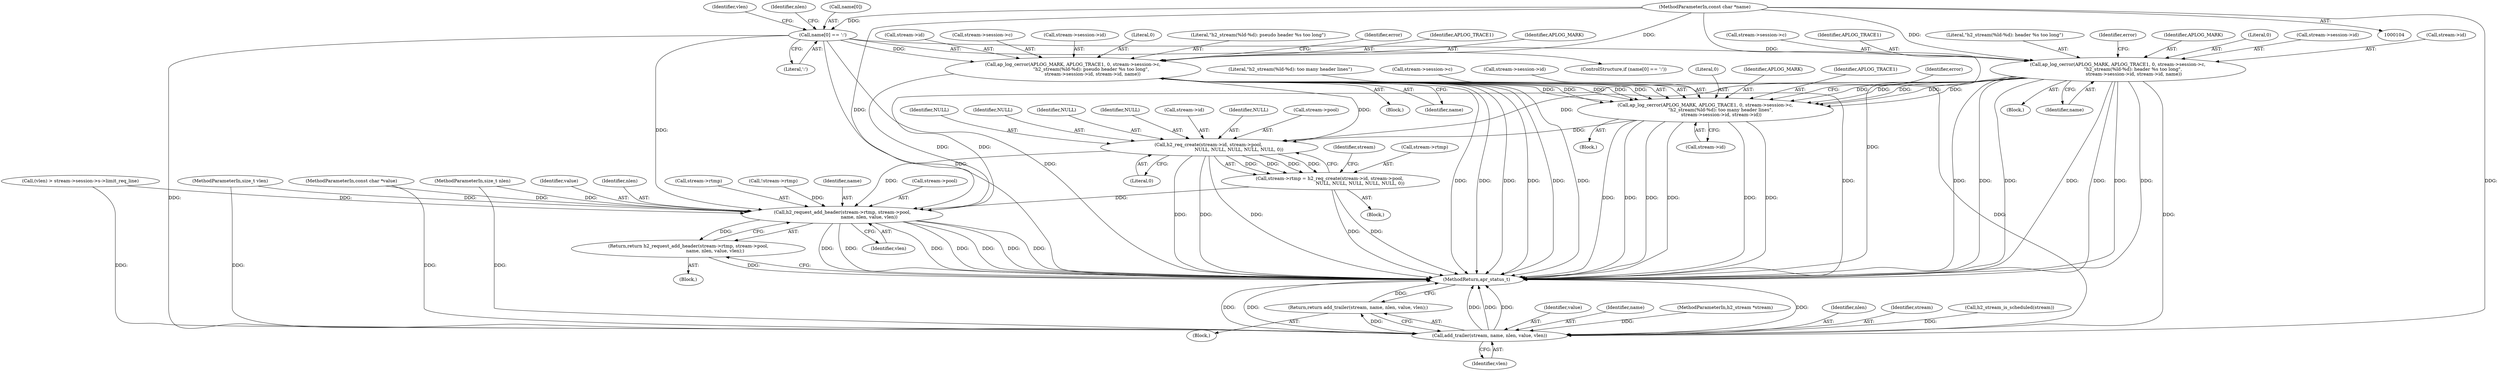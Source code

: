 digraph "0_httpd_29c63b786ae028d82405421585e91283c8fa0da3_0@array" {
"1000129" [label="(Call,name[0] == ':')"];
"1000106" [label="(MethodParameterIn,const char *name)"];
"1000146" [label="(Call,ap_log_cerror(APLOG_MARK, APLOG_TRACE1, 0, stream->session->c,\n                          \"h2_stream(%ld-%d): pseudo header %s too long\", \n                           stream->session->id, stream->id, name))"];
"1000240" [label="(Call,ap_log_cerror(APLOG_MARK, APLOG_TRACE1, 0, stream->session->c,\n                      \"h2_stream(%ld-%d): too many header lines\", \n                      stream->session->id, stream->id))"];
"1000292" [label="(Call,h2_req_create(stream->id, stream->pool, \n                                         NULL, NULL, NULL, NULL, NULL, 0))"];
"1000288" [label="(Call,stream->rtmp = h2_req_create(stream->id, stream->pool, \n                                         NULL, NULL, NULL, NULL, NULL, 0))"];
"1000315" [label="(Call,h2_request_add_header(stream->rtmp, stream->pool,\n                                     name, nlen, value, vlen))"];
"1000314" [label="(Return,return h2_request_add_header(stream->rtmp, stream->pool,\n                                     name, nlen, value, vlen);)"];
"1000266" [label="(Call,add_trailer(stream, name, nlen, value, vlen))"];
"1000265" [label="(Return,return add_trailer(stream, name, nlen, value, vlen);)"];
"1000184" [label="(Call,ap_log_cerror(APLOG_MARK, APLOG_TRACE1, 0, stream->session->c,\n                      \"h2_stream(%ld-%d): header %s too long\", \n                      stream->session->id, stream->id, name))"];
"1000283" [label="(Call,!stream->rtmp)"];
"1000193" [label="(Literal,\"h2_stream(%ld-%d): header %s too long\")"];
"1000241" [label="(Identifier,APLOG_MARK)"];
"1000301" [label="(Identifier,NULL)"];
"1000204" [label="(Identifier,error)"];
"1000322" [label="(Identifier,name)"];
"1000185" [label="(Identifier,APLOG_MARK)"];
"1000187" [label="(Literal,0)"];
"1000148" [label="(Identifier,APLOG_TRACE1)"];
"1000147" [label="(Identifier,APLOG_MARK)"];
"1000172" [label="(Identifier,nlen)"];
"1000107" [label="(MethodParameterIn,size_t nlen)"];
"1000183" [label="(Block,)"];
"1000281" [label="(Block,)"];
"1000296" [label="(Call,stream->pool)"];
"1000255" [label="(Call,stream->id)"];
"1000319" [label="(Call,stream->pool)"];
"1000326" [label="(MethodReturn,apr_status_t)"];
"1000145" [label="(Block,)"];
"1000292" [label="(Call,h2_req_create(stream->id, stream->pool, \n                                         NULL, NULL, NULL, NULL, NULL, 0))"];
"1000270" [label="(Identifier,value)"];
"1000106" [label="(MethodParameterIn,const char *name)"];
"1000130" [label="(Call,name[0])"];
"1000299" [label="(Identifier,NULL)"];
"1000146" [label="(Call,ap_log_cerror(APLOG_MARK, APLOG_TRACE1, 0, stream->session->c,\n                          \"h2_stream(%ld-%d): pseudo header %s too long\", \n                           stream->session->id, stream->id, name))"];
"1000164" [label="(Identifier,name)"];
"1000268" [label="(Identifier,name)"];
"1000265" [label="(Return,return add_trailer(stream, name, nlen, value, vlen);)"];
"1000324" [label="(Identifier,value)"];
"1000105" [label="(MethodParameterIn,h2_stream *stream)"];
"1000303" [label="(Identifier,NULL)"];
"1000266" [label="(Call,add_trailer(stream, name, nlen, value, vlen))"];
"1000314" [label="(Return,return h2_request_add_header(stream->rtmp, stream->pool,\n                                     name, nlen, value, vlen);)"];
"1000242" [label="(Identifier,APLOG_TRACE1)"];
"1000325" [label="(Identifier,vlen)"];
"1000129" [label="(Call,name[0] == ':')"];
"1000220" [label="(Block,)"];
"1000259" [label="(Identifier,error)"];
"1000308" [label="(Identifier,stream)"];
"1000271" [label="(Identifier,vlen)"];
"1000137" [label="(Identifier,vlen)"];
"1000161" [label="(Call,stream->id)"];
"1000194" [label="(Call,stream->session->id)"];
"1000304" [label="(Literal,0)"];
"1000199" [label="(Call,stream->id)"];
"1000150" [label="(Call,stream->session->c)"];
"1000156" [label="(Call,stream->session->id)"];
"1000323" [label="(Identifier,nlen)"];
"1000133" [label="(Literal,':')"];
"1000136" [label="(Call,(vlen) > stream->session->s->limit_req_line)"];
"1000269" [label="(Identifier,nlen)"];
"1000188" [label="(Call,stream->session->c)"];
"1000249" [label="(Literal,\"h2_stream(%ld-%d): too many header lines\")"];
"1000149" [label="(Literal,0)"];
"1000202" [label="(Identifier,name)"];
"1000184" [label="(Call,ap_log_cerror(APLOG_MARK, APLOG_TRACE1, 0, stream->session->c,\n                      \"h2_stream(%ld-%d): header %s too long\", \n                      stream->session->id, stream->id, name))"];
"1000315" [label="(Call,h2_request_add_header(stream->rtmp, stream->pool,\n                                     name, nlen, value, vlen))"];
"1000244" [label="(Call,stream->session->c)"];
"1000267" [label="(Identifier,stream)"];
"1000262" [label="(Call,h2_stream_is_scheduled(stream))"];
"1000264" [label="(Block,)"];
"1000109" [label="(MethodParameterIn,size_t vlen)"];
"1000155" [label="(Literal,\"h2_stream(%ld-%d): pseudo header %s too long\")"];
"1000108" [label="(MethodParameterIn,const char *value)"];
"1000250" [label="(Call,stream->session->id)"];
"1000166" [label="(Identifier,error)"];
"1000302" [label="(Identifier,NULL)"];
"1000243" [label="(Literal,0)"];
"1000316" [label="(Call,stream->rtmp)"];
"1000240" [label="(Call,ap_log_cerror(APLOG_MARK, APLOG_TRACE1, 0, stream->session->c,\n                      \"h2_stream(%ld-%d): too many header lines\", \n                      stream->session->id, stream->id))"];
"1000300" [label="(Identifier,NULL)"];
"1000287" [label="(Block,)"];
"1000293" [label="(Call,stream->id)"];
"1000186" [label="(Identifier,APLOG_TRACE1)"];
"1000128" [label="(ControlStructure,if (name[0] == ':'))"];
"1000288" [label="(Call,stream->rtmp = h2_req_create(stream->id, stream->pool, \n                                         NULL, NULL, NULL, NULL, NULL, 0))"];
"1000289" [label="(Call,stream->rtmp)"];
"1000129" -> "1000128"  [label="AST: "];
"1000129" -> "1000133"  [label="CFG: "];
"1000130" -> "1000129"  [label="AST: "];
"1000133" -> "1000129"  [label="AST: "];
"1000137" -> "1000129"  [label="CFG: "];
"1000172" -> "1000129"  [label="CFG: "];
"1000129" -> "1000326"  [label="DDG: "];
"1000129" -> "1000326"  [label="DDG: "];
"1000106" -> "1000129"  [label="DDG: "];
"1000129" -> "1000146"  [label="DDG: "];
"1000129" -> "1000184"  [label="DDG: "];
"1000129" -> "1000266"  [label="DDG: "];
"1000129" -> "1000315"  [label="DDG: "];
"1000106" -> "1000104"  [label="AST: "];
"1000106" -> "1000326"  [label="DDG: "];
"1000106" -> "1000146"  [label="DDG: "];
"1000106" -> "1000184"  [label="DDG: "];
"1000106" -> "1000266"  [label="DDG: "];
"1000106" -> "1000315"  [label="DDG: "];
"1000146" -> "1000145"  [label="AST: "];
"1000146" -> "1000164"  [label="CFG: "];
"1000147" -> "1000146"  [label="AST: "];
"1000148" -> "1000146"  [label="AST: "];
"1000149" -> "1000146"  [label="AST: "];
"1000150" -> "1000146"  [label="AST: "];
"1000155" -> "1000146"  [label="AST: "];
"1000156" -> "1000146"  [label="AST: "];
"1000161" -> "1000146"  [label="AST: "];
"1000164" -> "1000146"  [label="AST: "];
"1000166" -> "1000146"  [label="CFG: "];
"1000146" -> "1000326"  [label="DDG: "];
"1000146" -> "1000326"  [label="DDG: "];
"1000146" -> "1000326"  [label="DDG: "];
"1000146" -> "1000326"  [label="DDG: "];
"1000146" -> "1000326"  [label="DDG: "];
"1000146" -> "1000326"  [label="DDG: "];
"1000146" -> "1000326"  [label="DDG: "];
"1000146" -> "1000240"  [label="DDG: "];
"1000146" -> "1000240"  [label="DDG: "];
"1000146" -> "1000240"  [label="DDG: "];
"1000146" -> "1000240"  [label="DDG: "];
"1000146" -> "1000240"  [label="DDG: "];
"1000146" -> "1000266"  [label="DDG: "];
"1000146" -> "1000292"  [label="DDG: "];
"1000146" -> "1000315"  [label="DDG: "];
"1000240" -> "1000220"  [label="AST: "];
"1000240" -> "1000255"  [label="CFG: "];
"1000241" -> "1000240"  [label="AST: "];
"1000242" -> "1000240"  [label="AST: "];
"1000243" -> "1000240"  [label="AST: "];
"1000244" -> "1000240"  [label="AST: "];
"1000249" -> "1000240"  [label="AST: "];
"1000250" -> "1000240"  [label="AST: "];
"1000255" -> "1000240"  [label="AST: "];
"1000259" -> "1000240"  [label="CFG: "];
"1000240" -> "1000326"  [label="DDG: "];
"1000240" -> "1000326"  [label="DDG: "];
"1000240" -> "1000326"  [label="DDG: "];
"1000240" -> "1000326"  [label="DDG: "];
"1000240" -> "1000326"  [label="DDG: "];
"1000240" -> "1000326"  [label="DDG: "];
"1000184" -> "1000240"  [label="DDG: "];
"1000184" -> "1000240"  [label="DDG: "];
"1000184" -> "1000240"  [label="DDG: "];
"1000184" -> "1000240"  [label="DDG: "];
"1000184" -> "1000240"  [label="DDG: "];
"1000240" -> "1000292"  [label="DDG: "];
"1000292" -> "1000288"  [label="AST: "];
"1000292" -> "1000304"  [label="CFG: "];
"1000293" -> "1000292"  [label="AST: "];
"1000296" -> "1000292"  [label="AST: "];
"1000299" -> "1000292"  [label="AST: "];
"1000300" -> "1000292"  [label="AST: "];
"1000301" -> "1000292"  [label="AST: "];
"1000302" -> "1000292"  [label="AST: "];
"1000303" -> "1000292"  [label="AST: "];
"1000304" -> "1000292"  [label="AST: "];
"1000288" -> "1000292"  [label="CFG: "];
"1000292" -> "1000326"  [label="DDG: "];
"1000292" -> "1000326"  [label="DDG: "];
"1000292" -> "1000326"  [label="DDG: "];
"1000292" -> "1000288"  [label="DDG: "];
"1000292" -> "1000288"  [label="DDG: "];
"1000292" -> "1000288"  [label="DDG: "];
"1000292" -> "1000288"  [label="DDG: "];
"1000184" -> "1000292"  [label="DDG: "];
"1000292" -> "1000315"  [label="DDG: "];
"1000288" -> "1000287"  [label="AST: "];
"1000289" -> "1000288"  [label="AST: "];
"1000308" -> "1000288"  [label="CFG: "];
"1000288" -> "1000326"  [label="DDG: "];
"1000288" -> "1000326"  [label="DDG: "];
"1000288" -> "1000315"  [label="DDG: "];
"1000315" -> "1000314"  [label="AST: "];
"1000315" -> "1000325"  [label="CFG: "];
"1000316" -> "1000315"  [label="AST: "];
"1000319" -> "1000315"  [label="AST: "];
"1000322" -> "1000315"  [label="AST: "];
"1000323" -> "1000315"  [label="AST: "];
"1000324" -> "1000315"  [label="AST: "];
"1000325" -> "1000315"  [label="AST: "];
"1000314" -> "1000315"  [label="CFG: "];
"1000315" -> "1000326"  [label="DDG: "];
"1000315" -> "1000326"  [label="DDG: "];
"1000315" -> "1000326"  [label="DDG: "];
"1000315" -> "1000326"  [label="DDG: "];
"1000315" -> "1000326"  [label="DDG: "];
"1000315" -> "1000326"  [label="DDG: "];
"1000315" -> "1000326"  [label="DDG: "];
"1000315" -> "1000314"  [label="DDG: "];
"1000283" -> "1000315"  [label="DDG: "];
"1000184" -> "1000315"  [label="DDG: "];
"1000107" -> "1000315"  [label="DDG: "];
"1000108" -> "1000315"  [label="DDG: "];
"1000136" -> "1000315"  [label="DDG: "];
"1000109" -> "1000315"  [label="DDG: "];
"1000314" -> "1000281"  [label="AST: "];
"1000326" -> "1000314"  [label="CFG: "];
"1000314" -> "1000326"  [label="DDG: "];
"1000266" -> "1000265"  [label="AST: "];
"1000266" -> "1000271"  [label="CFG: "];
"1000267" -> "1000266"  [label="AST: "];
"1000268" -> "1000266"  [label="AST: "];
"1000269" -> "1000266"  [label="AST: "];
"1000270" -> "1000266"  [label="AST: "];
"1000271" -> "1000266"  [label="AST: "];
"1000265" -> "1000266"  [label="CFG: "];
"1000266" -> "1000326"  [label="DDG: "];
"1000266" -> "1000326"  [label="DDG: "];
"1000266" -> "1000326"  [label="DDG: "];
"1000266" -> "1000326"  [label="DDG: "];
"1000266" -> "1000326"  [label="DDG: "];
"1000266" -> "1000326"  [label="DDG: "];
"1000266" -> "1000265"  [label="DDG: "];
"1000262" -> "1000266"  [label="DDG: "];
"1000105" -> "1000266"  [label="DDG: "];
"1000184" -> "1000266"  [label="DDG: "];
"1000107" -> "1000266"  [label="DDG: "];
"1000108" -> "1000266"  [label="DDG: "];
"1000136" -> "1000266"  [label="DDG: "];
"1000109" -> "1000266"  [label="DDG: "];
"1000265" -> "1000264"  [label="AST: "];
"1000326" -> "1000265"  [label="CFG: "];
"1000265" -> "1000326"  [label="DDG: "];
"1000184" -> "1000183"  [label="AST: "];
"1000184" -> "1000202"  [label="CFG: "];
"1000185" -> "1000184"  [label="AST: "];
"1000186" -> "1000184"  [label="AST: "];
"1000187" -> "1000184"  [label="AST: "];
"1000188" -> "1000184"  [label="AST: "];
"1000193" -> "1000184"  [label="AST: "];
"1000194" -> "1000184"  [label="AST: "];
"1000199" -> "1000184"  [label="AST: "];
"1000202" -> "1000184"  [label="AST: "];
"1000204" -> "1000184"  [label="CFG: "];
"1000184" -> "1000326"  [label="DDG: "];
"1000184" -> "1000326"  [label="DDG: "];
"1000184" -> "1000326"  [label="DDG: "];
"1000184" -> "1000326"  [label="DDG: "];
"1000184" -> "1000326"  [label="DDG: "];
"1000184" -> "1000326"  [label="DDG: "];
"1000184" -> "1000326"  [label="DDG: "];
}
